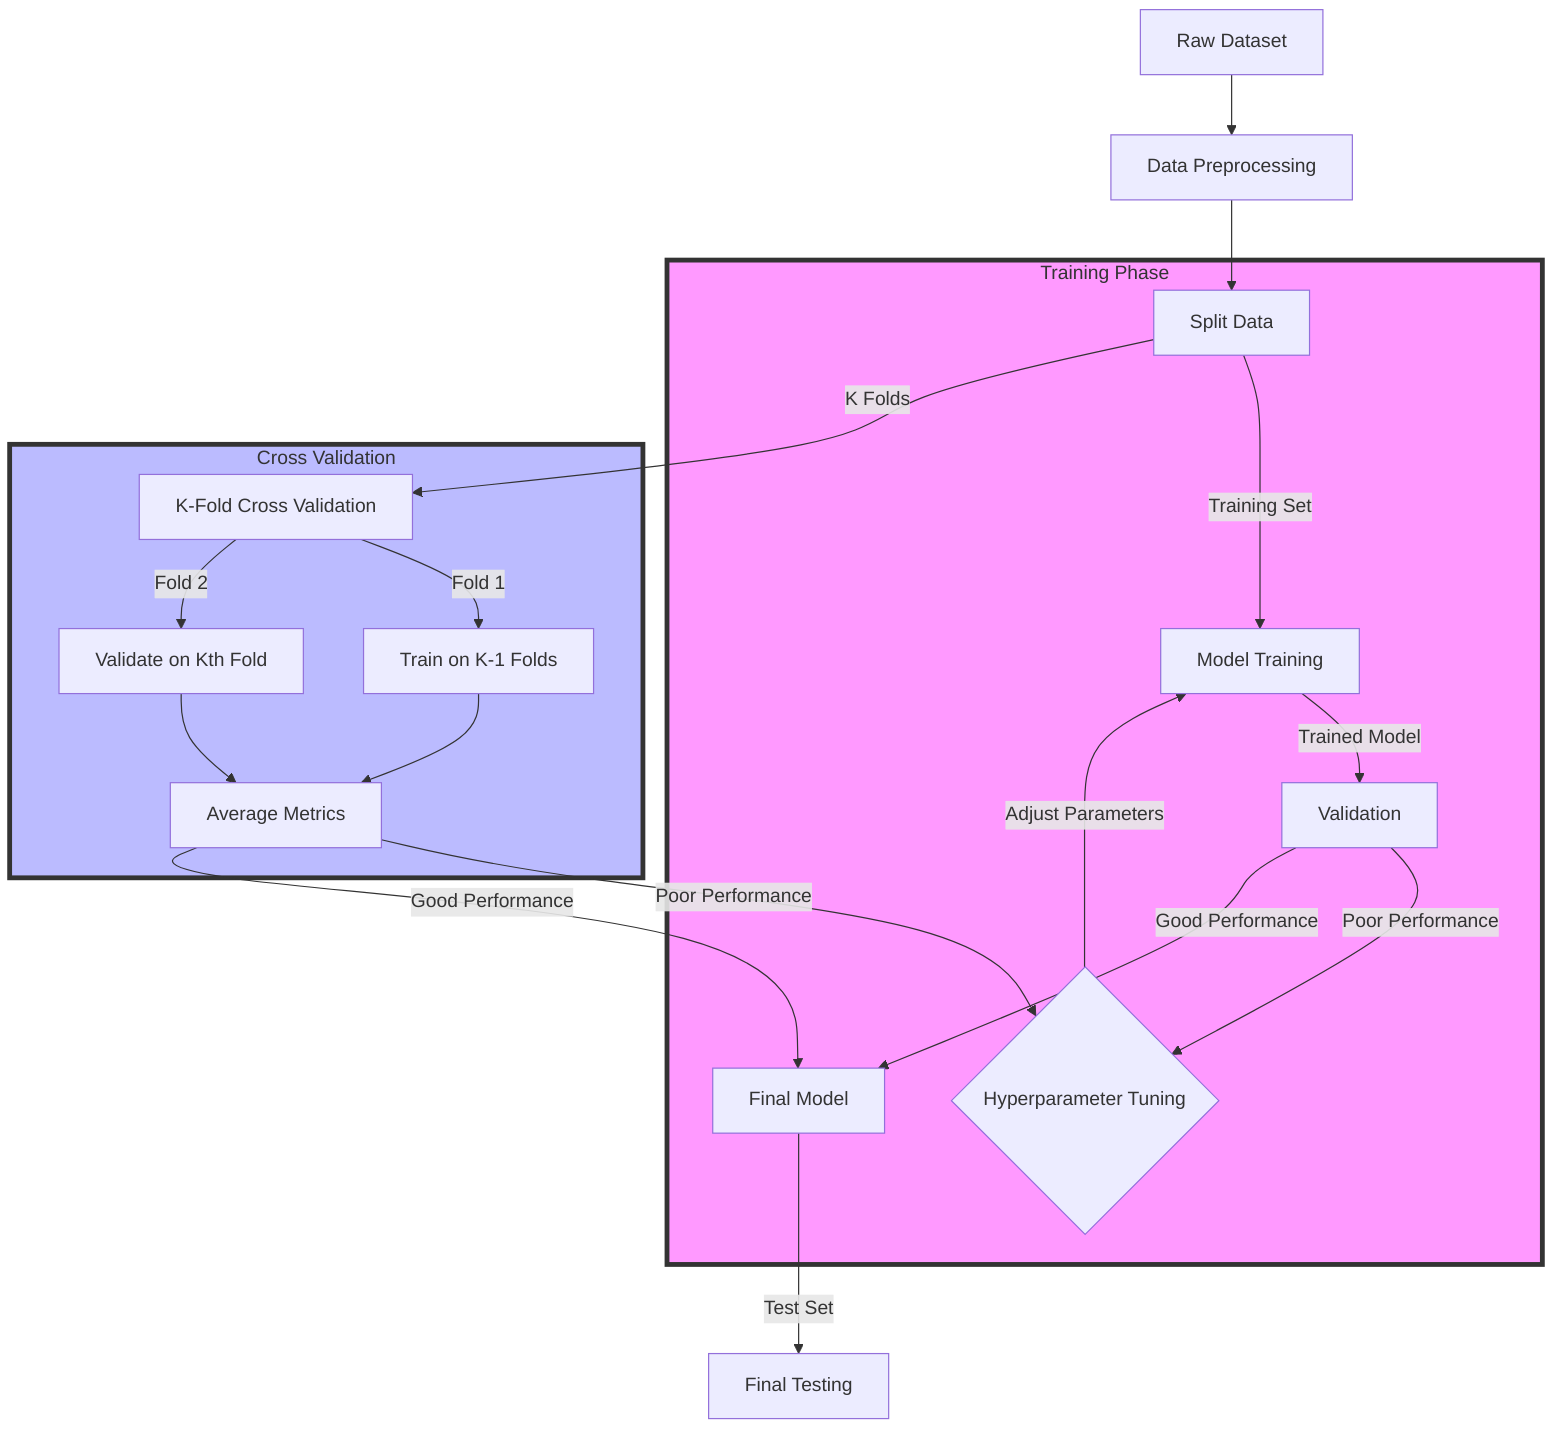 flowchart TD
    D[Raw Dataset] --> P[Data Preprocessing]
    P --> S[Split Data]
    
    subgraph Training[Training Phase]
        S --> |Training Set| T[Model Training]
        T --> |Trained Model| V[Validation]
        V --> |Poor Performance| H{Hyperparameter Tuning}
        H --> |Adjust Parameters| T
        V --> |Good Performance| M[Final Model]
    end
    
    subgraph CrossVal[Cross Validation]
        S --> |K Folds| CV[K-Fold Cross Validation]
        CV --> |Fold 1| F1[Train on K-1 Folds]
        CV --> |Fold 2| F2[Validate on Kth Fold]
        F1 --> E[Average Metrics]
        F2 --> E
        E --> |Poor Performance| H
        E --> |Good Performance| M
    end
    
    M --> |Test Set| TS[Final Testing]
    
    style Training fill:#f9f,stroke:#333,stroke-width:4px
    style CrossVal fill:#bbf,stroke:#333,stroke-width:4px
